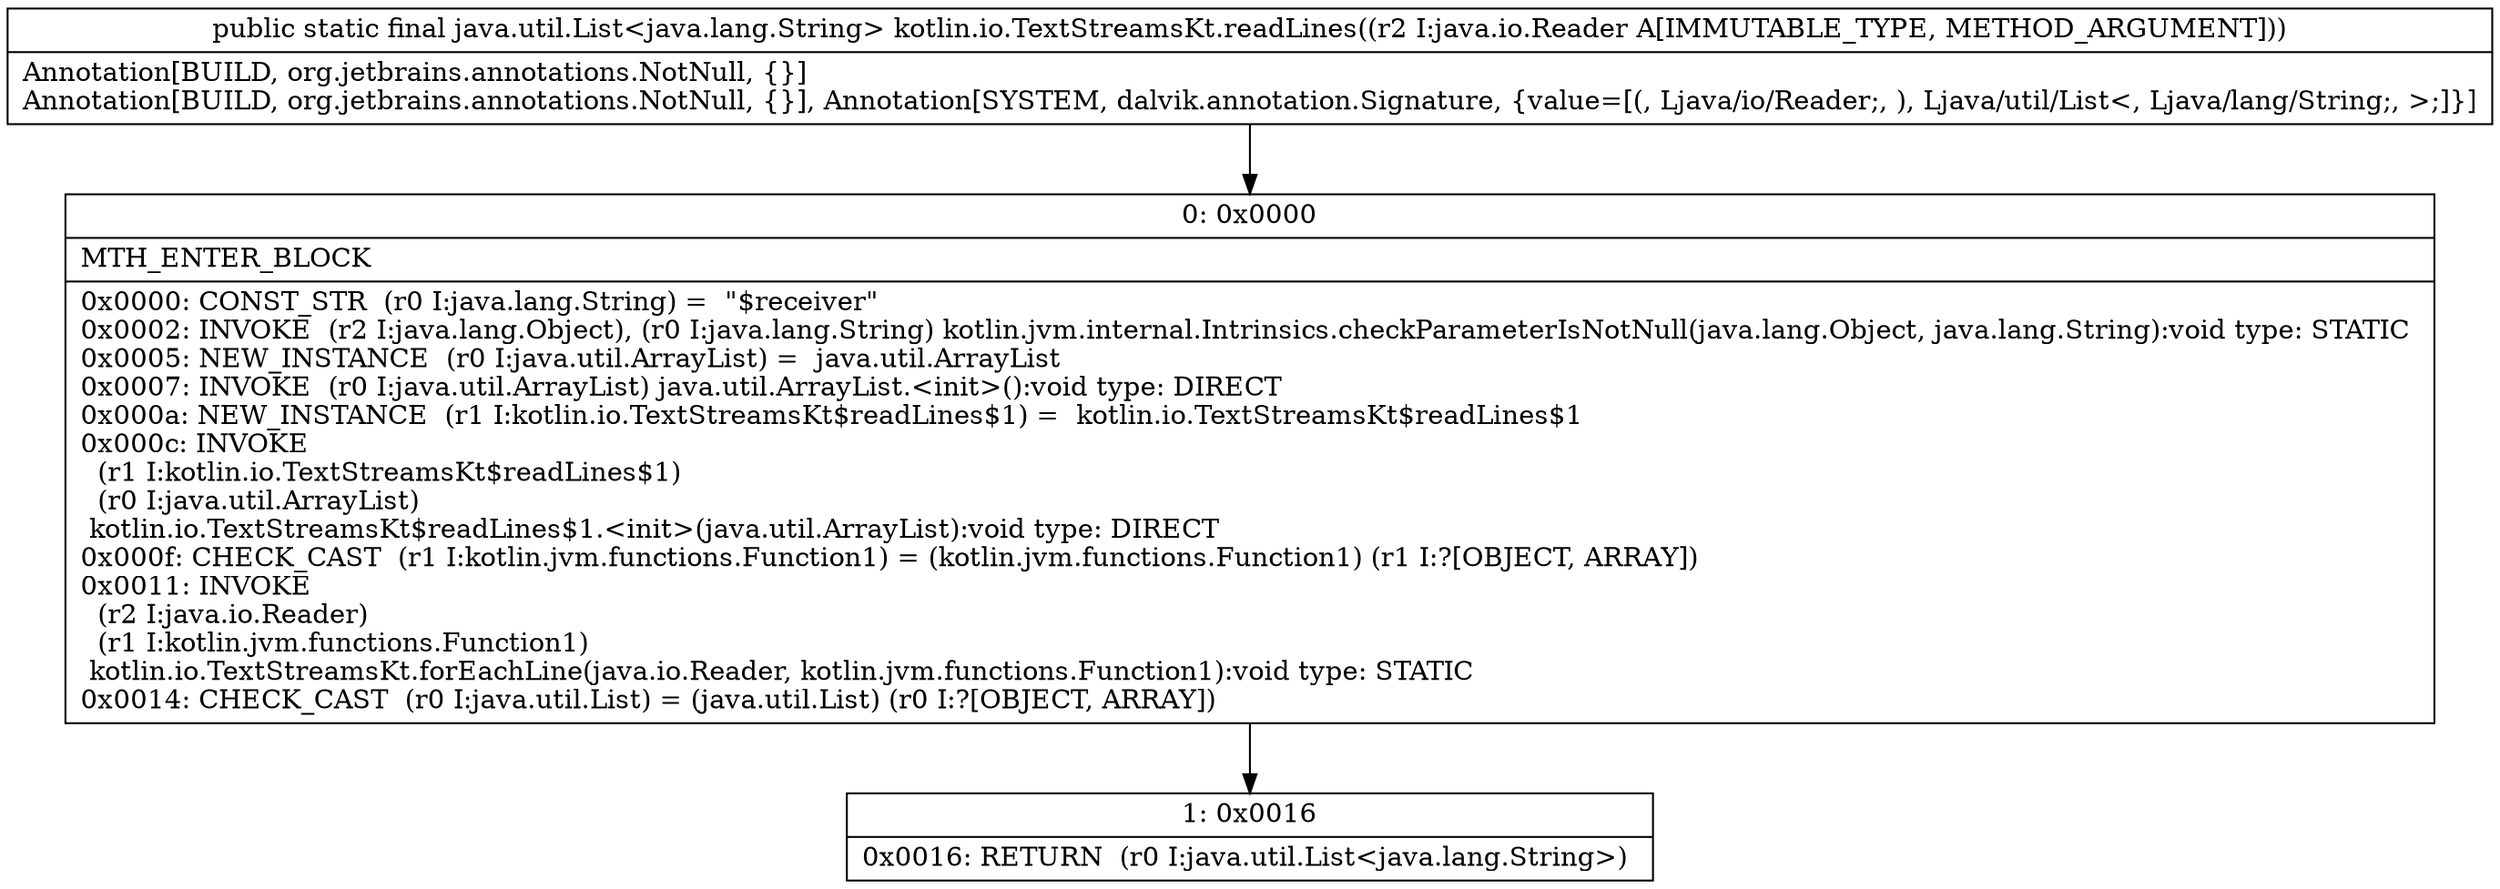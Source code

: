 digraph "CFG forkotlin.io.TextStreamsKt.readLines(Ljava\/io\/Reader;)Ljava\/util\/List;" {
Node_0 [shape=record,label="{0\:\ 0x0000|MTH_ENTER_BLOCK\l|0x0000: CONST_STR  (r0 I:java.lang.String) =  \"$receiver\" \l0x0002: INVOKE  (r2 I:java.lang.Object), (r0 I:java.lang.String) kotlin.jvm.internal.Intrinsics.checkParameterIsNotNull(java.lang.Object, java.lang.String):void type: STATIC \l0x0005: NEW_INSTANCE  (r0 I:java.util.ArrayList) =  java.util.ArrayList \l0x0007: INVOKE  (r0 I:java.util.ArrayList) java.util.ArrayList.\<init\>():void type: DIRECT \l0x000a: NEW_INSTANCE  (r1 I:kotlin.io.TextStreamsKt$readLines$1) =  kotlin.io.TextStreamsKt$readLines$1 \l0x000c: INVOKE  \l  (r1 I:kotlin.io.TextStreamsKt$readLines$1)\l  (r0 I:java.util.ArrayList)\l kotlin.io.TextStreamsKt$readLines$1.\<init\>(java.util.ArrayList):void type: DIRECT \l0x000f: CHECK_CAST  (r1 I:kotlin.jvm.functions.Function1) = (kotlin.jvm.functions.Function1) (r1 I:?[OBJECT, ARRAY]) \l0x0011: INVOKE  \l  (r2 I:java.io.Reader)\l  (r1 I:kotlin.jvm.functions.Function1)\l kotlin.io.TextStreamsKt.forEachLine(java.io.Reader, kotlin.jvm.functions.Function1):void type: STATIC \l0x0014: CHECK_CAST  (r0 I:java.util.List) = (java.util.List) (r0 I:?[OBJECT, ARRAY]) \l}"];
Node_1 [shape=record,label="{1\:\ 0x0016|0x0016: RETURN  (r0 I:java.util.List\<java.lang.String\>) \l}"];
MethodNode[shape=record,label="{public static final java.util.List\<java.lang.String\> kotlin.io.TextStreamsKt.readLines((r2 I:java.io.Reader A[IMMUTABLE_TYPE, METHOD_ARGUMENT]))  | Annotation[BUILD, org.jetbrains.annotations.NotNull, \{\}]\lAnnotation[BUILD, org.jetbrains.annotations.NotNull, \{\}], Annotation[SYSTEM, dalvik.annotation.Signature, \{value=[(, Ljava\/io\/Reader;, ), Ljava\/util\/List\<, Ljava\/lang\/String;, \>;]\}]\l}"];
MethodNode -> Node_0;
Node_0 -> Node_1;
}

